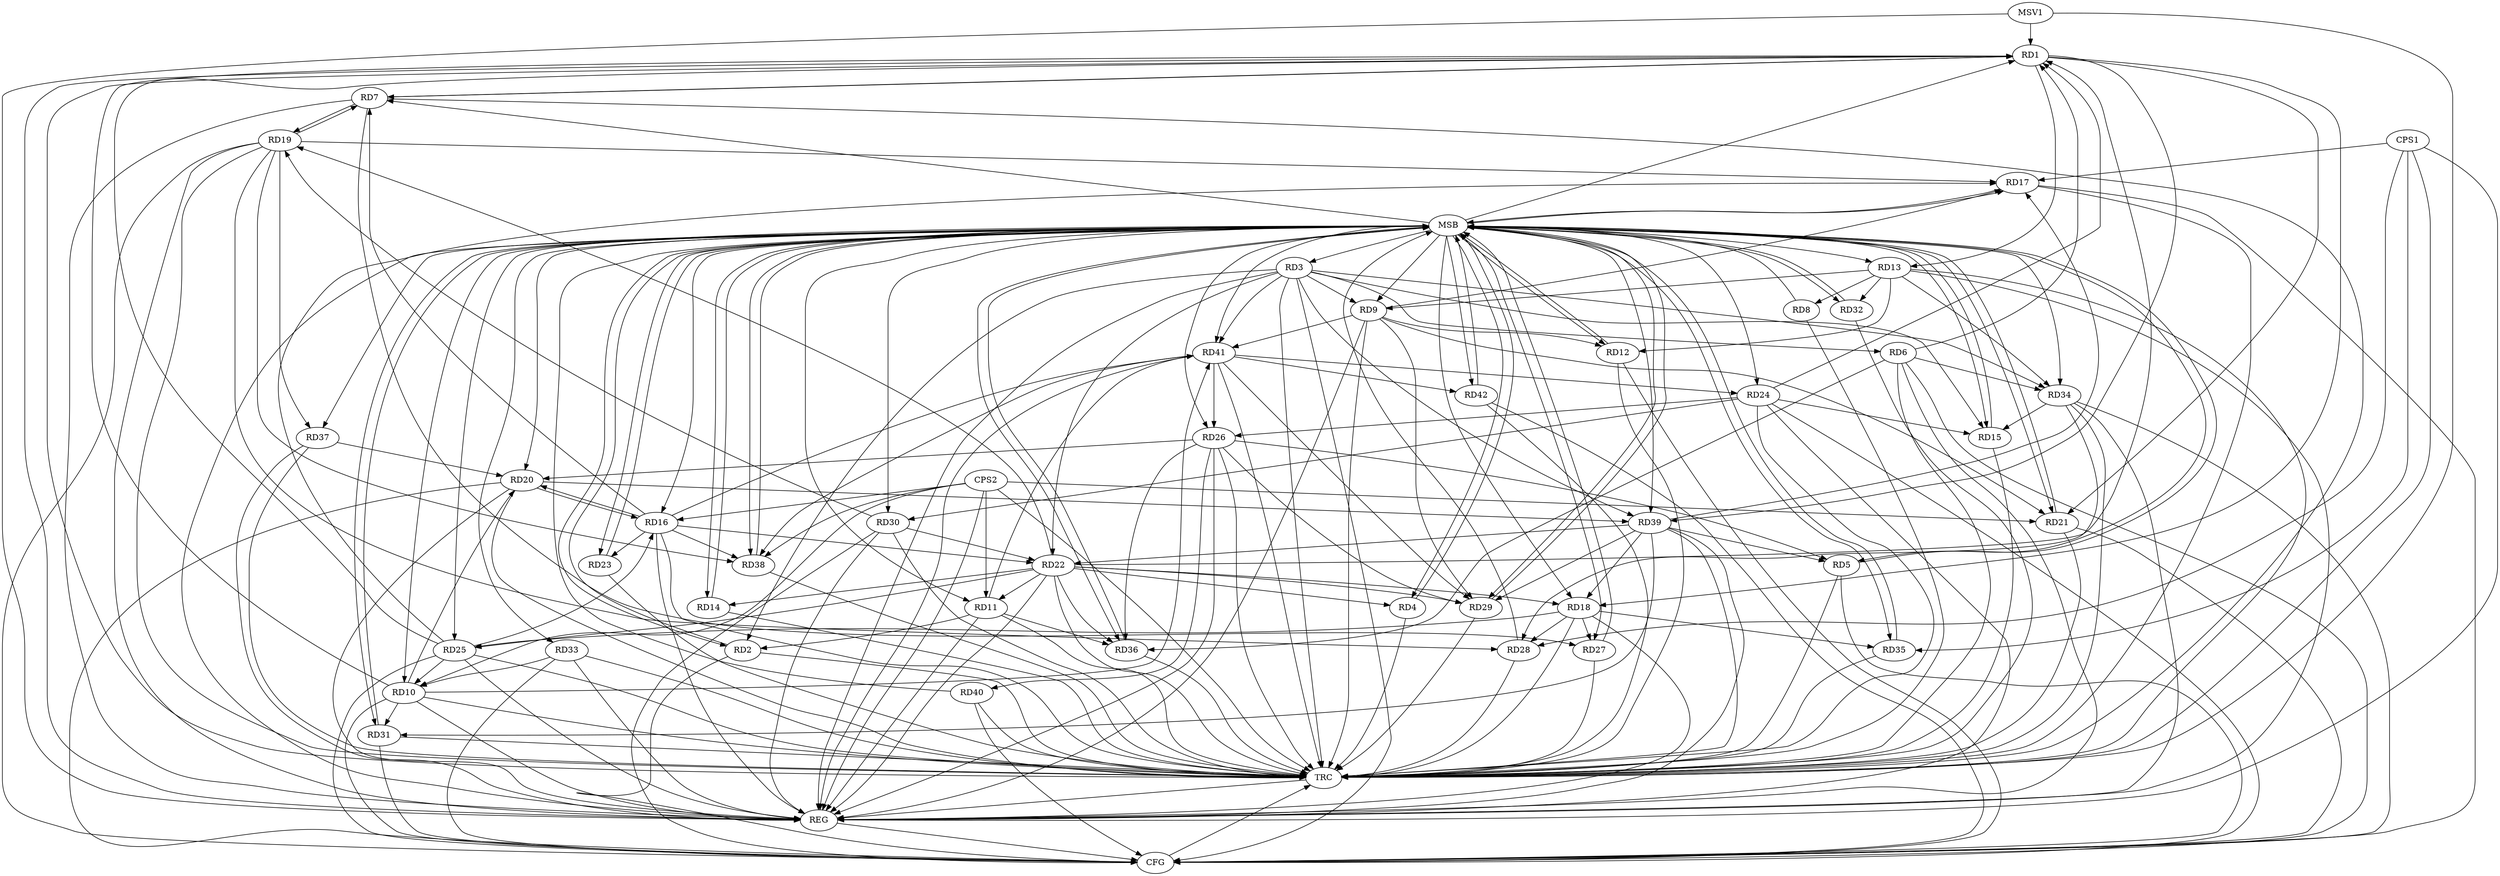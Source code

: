 strict digraph G {
  RD1 [ label="RD1" ];
  RD2 [ label="RD2" ];
  RD3 [ label="RD3" ];
  RD4 [ label="RD4" ];
  RD5 [ label="RD5" ];
  RD6 [ label="RD6" ];
  RD7 [ label="RD7" ];
  RD8 [ label="RD8" ];
  RD9 [ label="RD9" ];
  RD10 [ label="RD10" ];
  RD11 [ label="RD11" ];
  RD12 [ label="RD12" ];
  RD13 [ label="RD13" ];
  RD14 [ label="RD14" ];
  RD15 [ label="RD15" ];
  RD16 [ label="RD16" ];
  RD17 [ label="RD17" ];
  RD18 [ label="RD18" ];
  RD19 [ label="RD19" ];
  RD20 [ label="RD20" ];
  RD21 [ label="RD21" ];
  RD22 [ label="RD22" ];
  RD23 [ label="RD23" ];
  RD24 [ label="RD24" ];
  RD25 [ label="RD25" ];
  RD26 [ label="RD26" ];
  RD27 [ label="RD27" ];
  RD28 [ label="RD28" ];
  RD29 [ label="RD29" ];
  RD30 [ label="RD30" ];
  RD31 [ label="RD31" ];
  RD32 [ label="RD32" ];
  RD33 [ label="RD33" ];
  RD34 [ label="RD34" ];
  RD35 [ label="RD35" ];
  RD36 [ label="RD36" ];
  RD37 [ label="RD37" ];
  RD38 [ label="RD38" ];
  RD39 [ label="RD39" ];
  RD40 [ label="RD40" ];
  RD41 [ label="RD41" ];
  RD42 [ label="RD42" ];
  CPS1 [ label="CPS1" ];
  CPS2 [ label="CPS2" ];
  REG [ label="REG" ];
  MSB [ label="MSB" ];
  CFG [ label="CFG" ];
  TRC [ label="TRC" ];
  MSV1 [ label="MSV1" ];
  RD6 -> RD1;
  RD1 -> RD7;
  RD7 -> RD1;
  RD10 -> RD1;
  RD1 -> RD13;
  RD1 -> RD18;
  RD1 -> RD21;
  RD22 -> RD1;
  RD24 -> RD1;
  RD25 -> RD1;
  RD1 -> RD39;
  RD3 -> RD2;
  RD11 -> RD2;
  RD3 -> RD6;
  RD3 -> RD9;
  RD3 -> RD15;
  RD3 -> RD22;
  RD3 -> RD34;
  RD3 -> RD39;
  RD3 -> RD41;
  RD22 -> RD4;
  RD26 -> RD5;
  RD39 -> RD5;
  RD6 -> RD34;
  RD6 -> RD36;
  RD16 -> RD7;
  RD7 -> RD19;
  RD19 -> RD7;
  RD7 -> RD27;
  RD13 -> RD8;
  RD9 -> RD12;
  RD13 -> RD9;
  RD9 -> RD17;
  RD9 -> RD21;
  RD9 -> RD29;
  RD9 -> RD41;
  RD10 -> RD20;
  RD25 -> RD10;
  RD10 -> RD31;
  RD33 -> RD10;
  RD10 -> RD41;
  RD22 -> RD11;
  RD11 -> RD36;
  RD11 -> RD41;
  RD13 -> RD12;
  RD13 -> RD32;
  RD13 -> RD34;
  RD22 -> RD14;
  RD24 -> RD15;
  RD34 -> RD15;
  RD16 -> RD20;
  RD20 -> RD16;
  RD16 -> RD22;
  RD16 -> RD23;
  RD25 -> RD16;
  RD16 -> RD38;
  RD16 -> RD41;
  RD19 -> RD17;
  RD25 -> RD17;
  RD39 -> RD17;
  RD22 -> RD18;
  RD18 -> RD25;
  RD18 -> RD27;
  RD18 -> RD28;
  RD18 -> RD35;
  RD39 -> RD18;
  RD22 -> RD19;
  RD19 -> RD28;
  RD30 -> RD19;
  RD19 -> RD37;
  RD19 -> RD38;
  RD26 -> RD20;
  RD37 -> RD20;
  RD20 -> RD39;
  RD22 -> RD25;
  RD22 -> RD29;
  RD30 -> RD22;
  RD22 -> RD36;
  RD39 -> RD22;
  RD24 -> RD26;
  RD24 -> RD30;
  RD41 -> RD24;
  RD26 -> RD29;
  RD26 -> RD36;
  RD26 -> RD40;
  RD41 -> RD26;
  RD34 -> RD28;
  RD39 -> RD29;
  RD41 -> RD29;
  RD39 -> RD31;
  RD41 -> RD38;
  RD41 -> RD42;
  CPS1 -> RD28;
  CPS1 -> RD17;
  CPS1 -> RD35;
  CPS2 -> RD11;
  CPS2 -> RD16;
  CPS2 -> RD38;
  CPS2 -> RD10;
  CPS2 -> RD21;
  RD1 -> REG;
  RD3 -> REG;
  RD6 -> REG;
  RD7 -> REG;
  RD9 -> REG;
  RD10 -> REG;
  RD11 -> REG;
  RD13 -> REG;
  RD16 -> REG;
  RD18 -> REG;
  RD19 -> REG;
  RD20 -> REG;
  RD22 -> REG;
  RD24 -> REG;
  RD25 -> REG;
  RD26 -> REG;
  RD30 -> REG;
  RD33 -> REG;
  RD34 -> REG;
  RD37 -> REG;
  RD39 -> REG;
  RD41 -> REG;
  CPS1 -> REG;
  CPS2 -> REG;
  RD2 -> MSB;
  MSB -> RD11;
  MSB -> RD18;
  MSB -> RD39;
  MSB -> RD42;
  MSB -> REG;
  RD4 -> MSB;
  RD5 -> MSB;
  MSB -> RD2;
  MSB -> RD16;
  MSB -> RD27;
  MSB -> RD31;
  MSB -> RD37;
  RD8 -> MSB;
  MSB -> RD5;
  MSB -> RD10;
  MSB -> RD23;
  RD12 -> MSB;
  MSB -> RD13;
  MSB -> RD20;
  MSB -> RD35;
  RD14 -> MSB;
  MSB -> RD17;
  MSB -> RD36;
  MSB -> RD41;
  RD15 -> MSB;
  MSB -> RD7;
  MSB -> RD12;
  MSB -> RD26;
  MSB -> RD33;
  RD17 -> MSB;
  MSB -> RD14;
  RD21 -> MSB;
  MSB -> RD24;
  RD23 -> MSB;
  MSB -> RD9;
  RD27 -> MSB;
  MSB -> RD30;
  MSB -> RD38;
  RD28 -> MSB;
  MSB -> RD32;
  RD29 -> MSB;
  MSB -> RD4;
  MSB -> RD15;
  RD31 -> MSB;
  RD32 -> MSB;
  RD35 -> MSB;
  MSB -> RD21;
  RD36 -> MSB;
  MSB -> RD25;
  RD38 -> MSB;
  MSB -> RD34;
  RD40 -> MSB;
  MSB -> RD1;
  RD42 -> MSB;
  MSB -> RD3;
  MSB -> RD29;
  RD21 -> CFG;
  RD31 -> CFG;
  RD30 -> CFG;
  RD6 -> CFG;
  RD10 -> CFG;
  RD25 -> CFG;
  RD19 -> CFG;
  RD5 -> CFG;
  RD33 -> CFG;
  RD3 -> CFG;
  RD40 -> CFG;
  RD12 -> CFG;
  RD17 -> CFG;
  RD24 -> CFG;
  RD34 -> CFG;
  RD42 -> CFG;
  RD20 -> CFG;
  RD2 -> CFG;
  REG -> CFG;
  RD1 -> TRC;
  RD2 -> TRC;
  RD3 -> TRC;
  RD4 -> TRC;
  RD5 -> TRC;
  RD6 -> TRC;
  RD7 -> TRC;
  RD8 -> TRC;
  RD9 -> TRC;
  RD10 -> TRC;
  RD11 -> TRC;
  RD12 -> TRC;
  RD13 -> TRC;
  RD14 -> TRC;
  RD15 -> TRC;
  RD16 -> TRC;
  RD17 -> TRC;
  RD18 -> TRC;
  RD19 -> TRC;
  RD20 -> TRC;
  RD21 -> TRC;
  RD22 -> TRC;
  RD23 -> TRC;
  RD24 -> TRC;
  RD25 -> TRC;
  RD26 -> TRC;
  RD27 -> TRC;
  RD28 -> TRC;
  RD29 -> TRC;
  RD30 -> TRC;
  RD31 -> TRC;
  RD32 -> TRC;
  RD33 -> TRC;
  RD34 -> TRC;
  RD35 -> TRC;
  RD36 -> TRC;
  RD37 -> TRC;
  RD38 -> TRC;
  RD39 -> TRC;
  RD40 -> TRC;
  RD41 -> TRC;
  RD42 -> TRC;
  CPS1 -> TRC;
  CPS2 -> TRC;
  CFG -> TRC;
  TRC -> REG;
  MSV1 -> RD1;
  MSV1 -> REG;
  MSV1 -> TRC;
}
